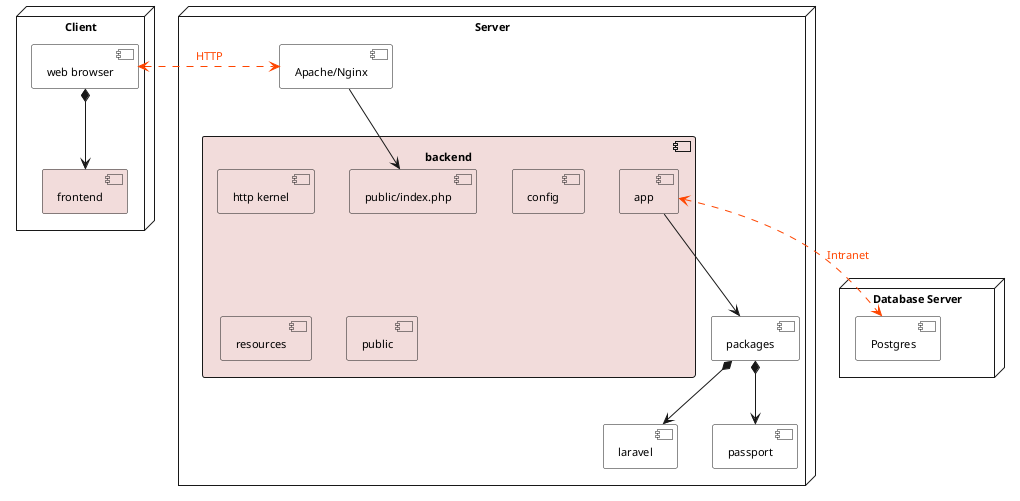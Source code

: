 @startuml architecture_design
skinparam ComponentBackgroundColor white
skinparam defaultTextAlignment center
skinparam defaultFontSize 11

node "Client" as pc {
    component "web browser" as browser
    component frontend #f2dcdb
    browser *--> frontend
}

node "Server" as server {
    component "Apache/Nginx" as webserver
    component laravel
    component passport
    component packages
    component backend #f2dcdb {
        component "http kernel" as kernel #f2dcdb
        component "public/index.php" as index #f2dcdb
        component config #f2dcdb
        component app #f2dcdb
        component resources #f2dcdb
        component public #f2dcdb
    }

    webserver -d-> index
    ' artisan <-d-> backend
    packages *-d-> laravel
    packages *-d-> passport
    app -d-> packages
}

node "Database Server" as dbServer {
    component "Postgres" as postgres
}

browser <..[#OrangeRed]r..> webserver: <font color=OrangeRed>HTTP</font>
app <.[#OrangeRed].>  postgres: <font color=OrangeRed>Intranet</font>

@enduml